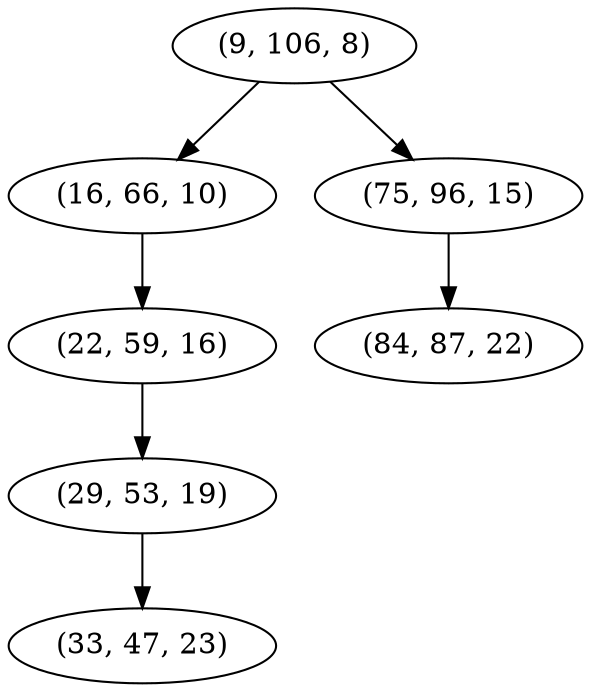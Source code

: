 digraph tree {
    "(9, 106, 8)";
    "(16, 66, 10)";
    "(22, 59, 16)";
    "(29, 53, 19)";
    "(33, 47, 23)";
    "(75, 96, 15)";
    "(84, 87, 22)";
    "(9, 106, 8)" -> "(16, 66, 10)";
    "(9, 106, 8)" -> "(75, 96, 15)";
    "(16, 66, 10)" -> "(22, 59, 16)";
    "(22, 59, 16)" -> "(29, 53, 19)";
    "(29, 53, 19)" -> "(33, 47, 23)";
    "(75, 96, 15)" -> "(84, 87, 22)";
}
